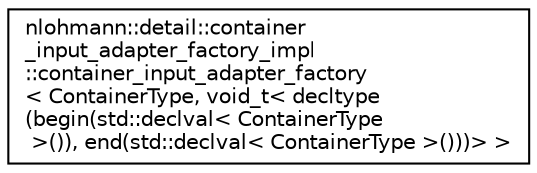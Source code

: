 digraph "Graphical Class Hierarchy"
{
 // LATEX_PDF_SIZE
  edge [fontname="Helvetica",fontsize="10",labelfontname="Helvetica",labelfontsize="10"];
  node [fontname="Helvetica",fontsize="10",shape=record];
  rankdir="LR";
  Node0 [label="nlohmann::detail::container\l_input_adapter_factory_impl\l::container_input_adapter_factory\l\< ContainerType, void_t\< decltype\l(begin(std::declval\< ContainerType\l \>()), end(std::declval\< ContainerType \>()))\> \>",height=0.2,width=0.4,color="black", fillcolor="white", style="filled",URL="$structnlohmann_1_1detail_1_1container__input__adapter__factory__impl_1_1container__input__adaptec6d36799bbab06a12576748f72ebcf00.html",tooltip=" "];
}
